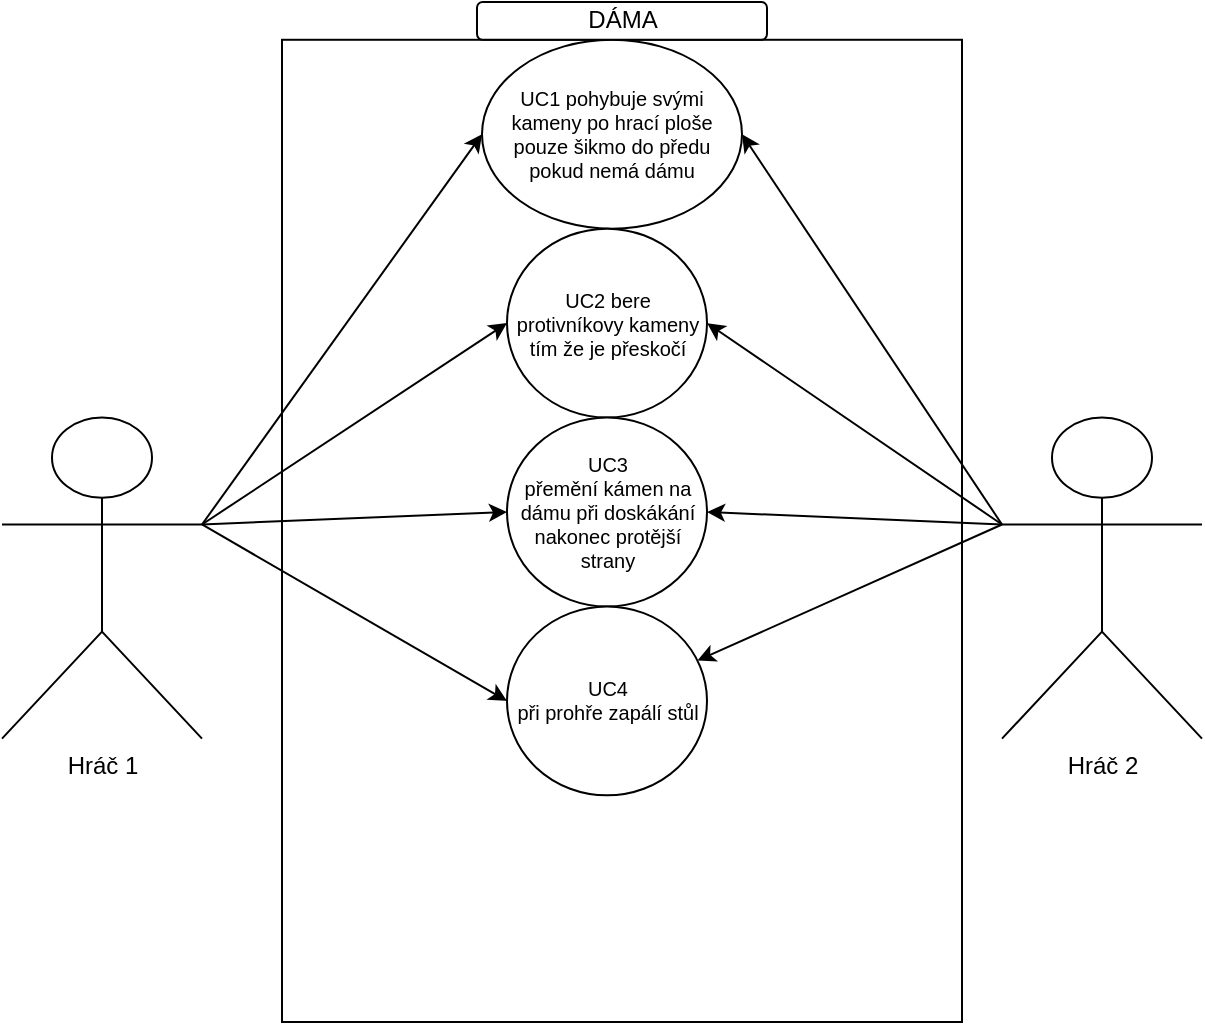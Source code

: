 <mxfile>
    <diagram id="jvXx_PYlSMpvEXPxi-el" name="Page-1">
        <mxGraphModel dx="650" dy="607" grid="1" gridSize="10" guides="1" tooltips="1" connect="1" arrows="1" fold="1" page="1" pageScale="1" pageWidth="850" pageHeight="1100" math="0" shadow="0">
            <root>
                <mxCell id="0"/>
                <mxCell id="1" parent="0"/>
                <mxCell id="AbuECpCnEaWTRW6RY39n-71" value="" style="group" parent="1" connectable="0" vertex="1">
                    <mxGeometry x="40" y="30" width="600" height="510" as="geometry"/>
                </mxCell>
                <mxCell id="2" value="Hráč 1" style="shape=umlActor;verticalLabelPosition=bottom;verticalAlign=top;html=1;outlineConnect=0;" parent="AbuECpCnEaWTRW6RY39n-71" vertex="1">
                    <mxGeometry y="207.778" width="100" height="160.556" as="geometry"/>
                </mxCell>
                <mxCell id="3" value="" style="whiteSpace=wrap;html=1;" parent="AbuECpCnEaWTRW6RY39n-71" vertex="1">
                    <mxGeometry x="140" y="18.889" width="340" height="491.111" as="geometry"/>
                </mxCell>
                <mxCell id="4" value="Hráč 2" style="shape=umlActor;verticalLabelPosition=bottom;verticalAlign=top;html=1;outlineConnect=0;" parent="AbuECpCnEaWTRW6RY39n-71" vertex="1">
                    <mxGeometry x="500" y="207.778" width="100" height="160.556" as="geometry"/>
                </mxCell>
                <mxCell id="11" value="UC1 pohybuje svými kameny po hrací ploše pouze šikmo do předu pokud nemá dámu" style="ellipse;whiteSpace=wrap;html=1;fontSize=10;" parent="AbuECpCnEaWTRW6RY39n-71" vertex="1">
                    <mxGeometry x="240" y="18.889" width="130" height="94.444" as="geometry"/>
                </mxCell>
                <mxCell id="13" value="UC2 bere protivníkovy kameny tím že je přeskočí" style="ellipse;whiteSpace=wrap;html=1;fontSize=10;" parent="AbuECpCnEaWTRW6RY39n-71" vertex="1">
                    <mxGeometry x="252.5" y="113.333" width="100" height="94.444" as="geometry"/>
                </mxCell>
                <mxCell id="LGlfDNtQkoaKr4lK12nt-13" value="" style="endArrow=classic;html=1;entryX=0;entryY=0.5;entryDx=0;entryDy=0;exitX=1;exitY=0.333;exitDx=0;exitDy=0;exitPerimeter=0;" parent="AbuECpCnEaWTRW6RY39n-71" source="2" target="11" edge="1">
                    <mxGeometry width="50" height="50" relative="1" as="geometry">
                        <mxPoint x="180" y="113.333" as="sourcePoint"/>
                        <mxPoint x="230" y="66.111" as="targetPoint"/>
                    </mxGeometry>
                </mxCell>
                <mxCell id="LGlfDNtQkoaKr4lK12nt-14" value="" style="endArrow=classic;html=1;entryX=1;entryY=0.5;entryDx=0;entryDy=0;exitX=0;exitY=0.333;exitDx=0;exitDy=0;exitPerimeter=0;" parent="AbuECpCnEaWTRW6RY39n-71" source="4" target="11" edge="1">
                    <mxGeometry width="50" height="50" relative="1" as="geometry">
                        <mxPoint x="330" y="162.13" as="sourcePoint"/>
                        <mxPoint x="445.0" y="103.889" as="targetPoint"/>
                    </mxGeometry>
                </mxCell>
                <mxCell id="LGlfDNtQkoaKr4lK12nt-15" value="" style="endArrow=classic;html=1;entryX=0;entryY=0.5;entryDx=0;entryDy=0;exitX=1;exitY=0.333;exitDx=0;exitDy=0;exitPerimeter=0;" parent="AbuECpCnEaWTRW6RY39n-71" source="2" target="13" edge="1">
                    <mxGeometry width="50" height="50" relative="1" as="geometry">
                        <mxPoint x="140" y="218.796" as="sourcePoint"/>
                        <mxPoint x="255.0" y="160.556" as="targetPoint"/>
                    </mxGeometry>
                </mxCell>
                <mxCell id="LGlfDNtQkoaKr4lK12nt-16" value="" style="endArrow=classic;html=1;entryX=1;entryY=0.5;entryDx=0;entryDy=0;exitX=0;exitY=0.333;exitDx=0;exitDy=0;exitPerimeter=0;" parent="AbuECpCnEaWTRW6RY39n-71" source="4" target="13" edge="1">
                    <mxGeometry width="50" height="50" relative="1" as="geometry">
                        <mxPoint x="160" y="147.963" as="sourcePoint"/>
                        <mxPoint x="275.0" y="89.722" as="targetPoint"/>
                    </mxGeometry>
                </mxCell>
                <mxCell id="AbuECpCnEaWTRW6RY39n-13" value="UC3 &lt;br&gt;přemění kámen na dámu při doskákání nakonec protější strany" style="ellipse;whiteSpace=wrap;html=1;fontSize=10;" parent="AbuECpCnEaWTRW6RY39n-71" vertex="1">
                    <mxGeometry x="252.5" y="207.778" width="100" height="94.444" as="geometry"/>
                </mxCell>
                <mxCell id="LGlfDNtQkoaKr4lK12nt-17" value="DÁMA" style="rounded=1;whiteSpace=wrap;html=1;" parent="AbuECpCnEaWTRW6RY39n-71" vertex="1">
                    <mxGeometry x="237.5" width="145" height="18.889" as="geometry"/>
                </mxCell>
                <mxCell id="AbuECpCnEaWTRW6RY39n-15" value="" style="endArrow=classic;html=1;exitX=1;exitY=0.333;exitDx=0;exitDy=0;exitPerimeter=0;entryX=0;entryY=0.5;entryDx=0;entryDy=0;" parent="AbuECpCnEaWTRW6RY39n-71" source="2" target="AbuECpCnEaWTRW6RY39n-13" edge="1">
                    <mxGeometry width="50" height="50" relative="1" as="geometry">
                        <mxPoint x="270" y="292.778" as="sourcePoint"/>
                        <mxPoint x="320" y="245.556" as="targetPoint"/>
                    </mxGeometry>
                </mxCell>
                <mxCell id="AbuECpCnEaWTRW6RY39n-17" value="" style="endArrow=classic;html=1;entryX=1;entryY=0.5;entryDx=0;entryDy=0;exitX=0;exitY=0.333;exitDx=0;exitDy=0;exitPerimeter=0;" parent="AbuECpCnEaWTRW6RY39n-71" source="4" target="AbuECpCnEaWTRW6RY39n-13" edge="1">
                    <mxGeometry width="50" height="50" relative="1" as="geometry">
                        <mxPoint x="480" y="151.111" as="sourcePoint"/>
                        <mxPoint x="320" y="245.556" as="targetPoint"/>
                    </mxGeometry>
                </mxCell>
                <mxCell id="AbuECpCnEaWTRW6RY39n-64" value="UC4&lt;br&gt;při prohře zapálí stůl" style="ellipse;whiteSpace=wrap;html=1;fontSize=10;" parent="AbuECpCnEaWTRW6RY39n-71" vertex="1">
                    <mxGeometry x="252.5" y="302.222" width="100" height="94.444" as="geometry"/>
                </mxCell>
                <mxCell id="AbuECpCnEaWTRW6RY39n-70" value="" style="endArrow=classic;html=1;entryX=0;entryY=0.5;entryDx=0;entryDy=0;exitX=1;exitY=0.333;exitDx=0;exitDy=0;exitPerimeter=0;" parent="AbuECpCnEaWTRW6RY39n-71" source="2" target="AbuECpCnEaWTRW6RY39n-64" edge="1">
                    <mxGeometry width="50" height="50" relative="1" as="geometry">
                        <mxPoint x="110" y="264.444" as="sourcePoint"/>
                        <mxPoint x="320" y="368.333" as="targetPoint"/>
                    </mxGeometry>
                </mxCell>
                <mxCell id="AbuECpCnEaWTRW6RY39n-73" value="" style="endArrow=classic;html=1;exitX=0;exitY=0.333;exitDx=0;exitDy=0;exitPerimeter=0;" parent="AbuECpCnEaWTRW6RY39n-71" source="4" target="AbuECpCnEaWTRW6RY39n-64" edge="1">
                    <mxGeometry width="50" height="50" relative="1" as="geometry">
                        <mxPoint x="430" y="358.889" as="sourcePoint"/>
                        <mxPoint x="480" y="311.667" as="targetPoint"/>
                    </mxGeometry>
                </mxCell>
            </root>
        </mxGraphModel>
    </diagram>
</mxfile>